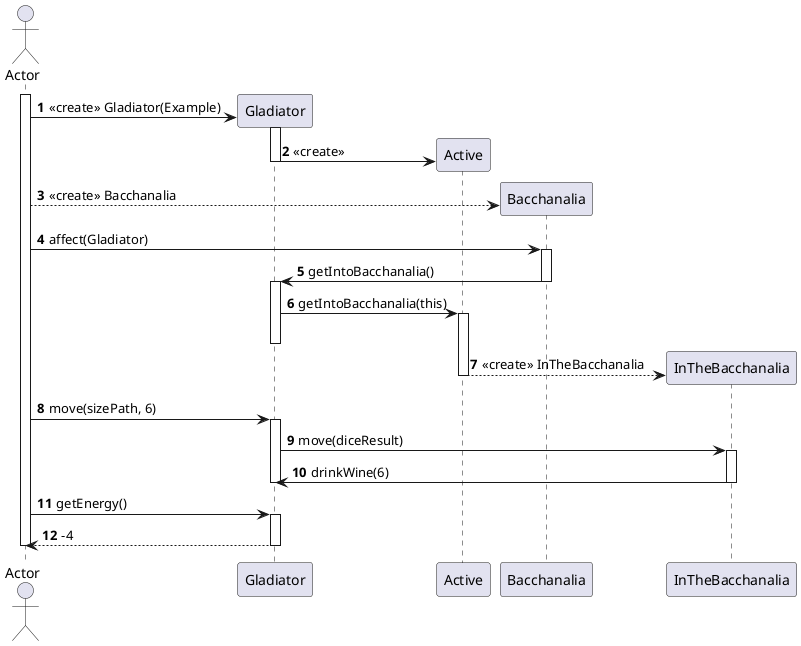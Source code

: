 @startuml
autonumber
actor Actor

activate Actor
create Gladiator
Actor -> Gladiator: <<create>> Gladiator(Example)
activate Gladiator
    create Active
    Gladiator -> Active: <<create>>
deactivate Gladiator

create Bacchanalia
Actor --> Bacchanalia: <<create>> Bacchanalia
Actor -> Bacchanalia: affect(Gladiator)
activate Bacchanalia
    Bacchanalia -> Gladiator: getIntoBacchanalia()
deactivate Bacchanalia
activate Gladiator
    Gladiator -> Active: getIntoBacchanalia(this)
    activate Active
deactivate Gladiator
create InTheBacchanalia
Active --> InTheBacchanalia: <<create>> InTheBacchanalia
deactivate Active
Actor -> Gladiator: move(sizePath, 6)
activate Gladiator
Gladiator -> InTheBacchanalia: move(diceResult)
activate InTheBacchanalia
InTheBacchanalia -> Gladiator: drinkWine(6)
deactivate Gladiator
deactivate InTheBacchanalia


Actor -> Gladiator: getEnergy()
activate Gladiator
    Gladiator --> Actor: -4
deactivate Gladiator

deactivate Actor
@enduml